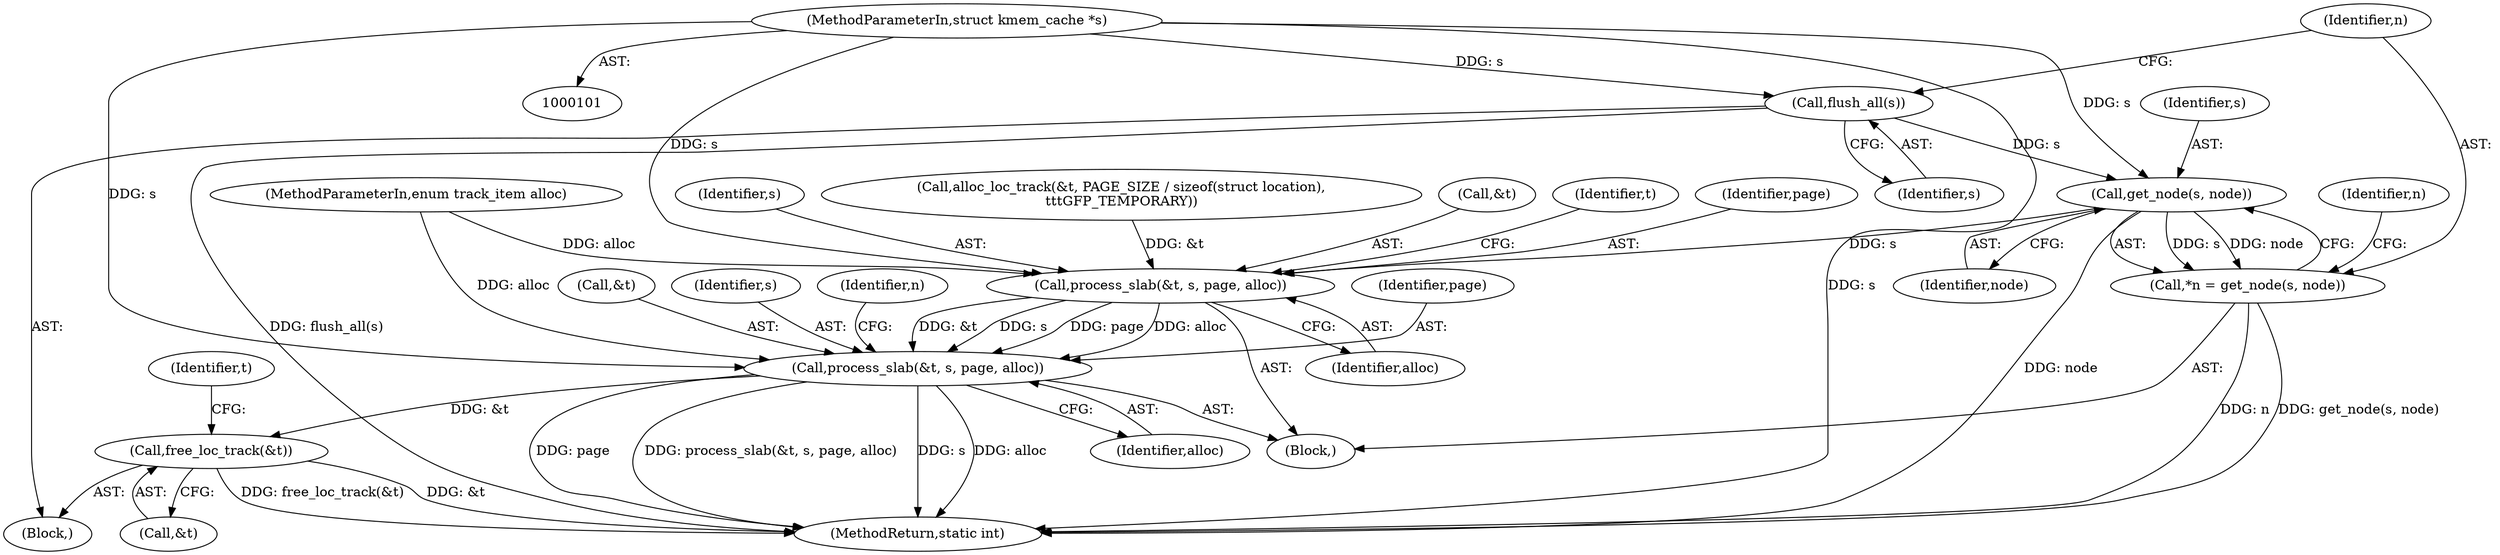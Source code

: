 digraph "0_linux_f8bd2258e2d520dff28c855658bd24bdafb5102d_9@pointer" {
"1000102" [label="(MethodParameterIn,struct kmem_cache *s)"];
"1000129" [label="(Call,flush_all(s))"];
"1000135" [label="(Call,get_node(s, node))"];
"1000133" [label="(Call,*n = get_node(s, node))"];
"1000154" [label="(Call,process_slab(&t, s, page, alloc))"];
"1000160" [label="(Call,process_slab(&t, s, page, alloc))"];
"1000390" [label="(Call,free_loc_track(&t))"];
"1000129" [label="(Call,flush_all(s))"];
"1000105" [label="(Block,)"];
"1000161" [label="(Call,&t)"];
"1000157" [label="(Identifier,s)"];
"1000104" [label="(MethodParameterIn,enum track_item alloc)"];
"1000131" [label="(Block,)"];
"1000390" [label="(Call,free_loc_track(&t))"];
"1000136" [label="(Identifier,s)"];
"1000163" [label="(Identifier,s)"];
"1000160" [label="(Call,process_slab(&t, s, page, alloc))"];
"1000169" [label="(Identifier,n)"];
"1000164" [label="(Identifier,page)"];
"1000134" [label="(Identifier,n)"];
"1000133" [label="(Call,*n = get_node(s, node))"];
"1000165" [label="(Identifier,alloc)"];
"1000135" [label="(Call,get_node(s, node))"];
"1000117" [label="(Call,alloc_loc_track(&t, PAGE_SIZE / sizeof(struct location),\n\t\t\tGFP_TEMPORARY))"];
"1000137" [label="(Identifier,node)"];
"1000159" [label="(Identifier,alloc)"];
"1000155" [label="(Call,&t)"];
"1000391" [label="(Call,&t)"];
"1000162" [label="(Identifier,t)"];
"1000158" [label="(Identifier,page)"];
"1000405" [label="(MethodReturn,static int)"];
"1000102" [label="(MethodParameterIn,struct kmem_cache *s)"];
"1000154" [label="(Call,process_slab(&t, s, page, alloc))"];
"1000396" [label="(Identifier,t)"];
"1000130" [label="(Identifier,s)"];
"1000145" [label="(Identifier,n)"];
"1000102" -> "1000101"  [label="AST: "];
"1000102" -> "1000405"  [label="DDG: s"];
"1000102" -> "1000129"  [label="DDG: s"];
"1000102" -> "1000135"  [label="DDG: s"];
"1000102" -> "1000154"  [label="DDG: s"];
"1000102" -> "1000160"  [label="DDG: s"];
"1000129" -> "1000105"  [label="AST: "];
"1000129" -> "1000130"  [label="CFG: "];
"1000130" -> "1000129"  [label="AST: "];
"1000134" -> "1000129"  [label="CFG: "];
"1000129" -> "1000405"  [label="DDG: flush_all(s)"];
"1000129" -> "1000135"  [label="DDG: s"];
"1000135" -> "1000133"  [label="AST: "];
"1000135" -> "1000137"  [label="CFG: "];
"1000136" -> "1000135"  [label="AST: "];
"1000137" -> "1000135"  [label="AST: "];
"1000133" -> "1000135"  [label="CFG: "];
"1000135" -> "1000405"  [label="DDG: node"];
"1000135" -> "1000133"  [label="DDG: s"];
"1000135" -> "1000133"  [label="DDG: node"];
"1000135" -> "1000154"  [label="DDG: s"];
"1000133" -> "1000131"  [label="AST: "];
"1000134" -> "1000133"  [label="AST: "];
"1000145" -> "1000133"  [label="CFG: "];
"1000133" -> "1000405"  [label="DDG: n"];
"1000133" -> "1000405"  [label="DDG: get_node(s, node)"];
"1000154" -> "1000131"  [label="AST: "];
"1000154" -> "1000159"  [label="CFG: "];
"1000155" -> "1000154"  [label="AST: "];
"1000157" -> "1000154"  [label="AST: "];
"1000158" -> "1000154"  [label="AST: "];
"1000159" -> "1000154"  [label="AST: "];
"1000162" -> "1000154"  [label="CFG: "];
"1000117" -> "1000154"  [label="DDG: &t"];
"1000104" -> "1000154"  [label="DDG: alloc"];
"1000154" -> "1000160"  [label="DDG: &t"];
"1000154" -> "1000160"  [label="DDG: s"];
"1000154" -> "1000160"  [label="DDG: page"];
"1000154" -> "1000160"  [label="DDG: alloc"];
"1000160" -> "1000131"  [label="AST: "];
"1000160" -> "1000165"  [label="CFG: "];
"1000161" -> "1000160"  [label="AST: "];
"1000163" -> "1000160"  [label="AST: "];
"1000164" -> "1000160"  [label="AST: "];
"1000165" -> "1000160"  [label="AST: "];
"1000169" -> "1000160"  [label="CFG: "];
"1000160" -> "1000405"  [label="DDG: page"];
"1000160" -> "1000405"  [label="DDG: process_slab(&t, s, page, alloc)"];
"1000160" -> "1000405"  [label="DDG: s"];
"1000160" -> "1000405"  [label="DDG: alloc"];
"1000104" -> "1000160"  [label="DDG: alloc"];
"1000160" -> "1000390"  [label="DDG: &t"];
"1000390" -> "1000105"  [label="AST: "];
"1000390" -> "1000391"  [label="CFG: "];
"1000391" -> "1000390"  [label="AST: "];
"1000396" -> "1000390"  [label="CFG: "];
"1000390" -> "1000405"  [label="DDG: free_loc_track(&t)"];
"1000390" -> "1000405"  [label="DDG: &t"];
}
